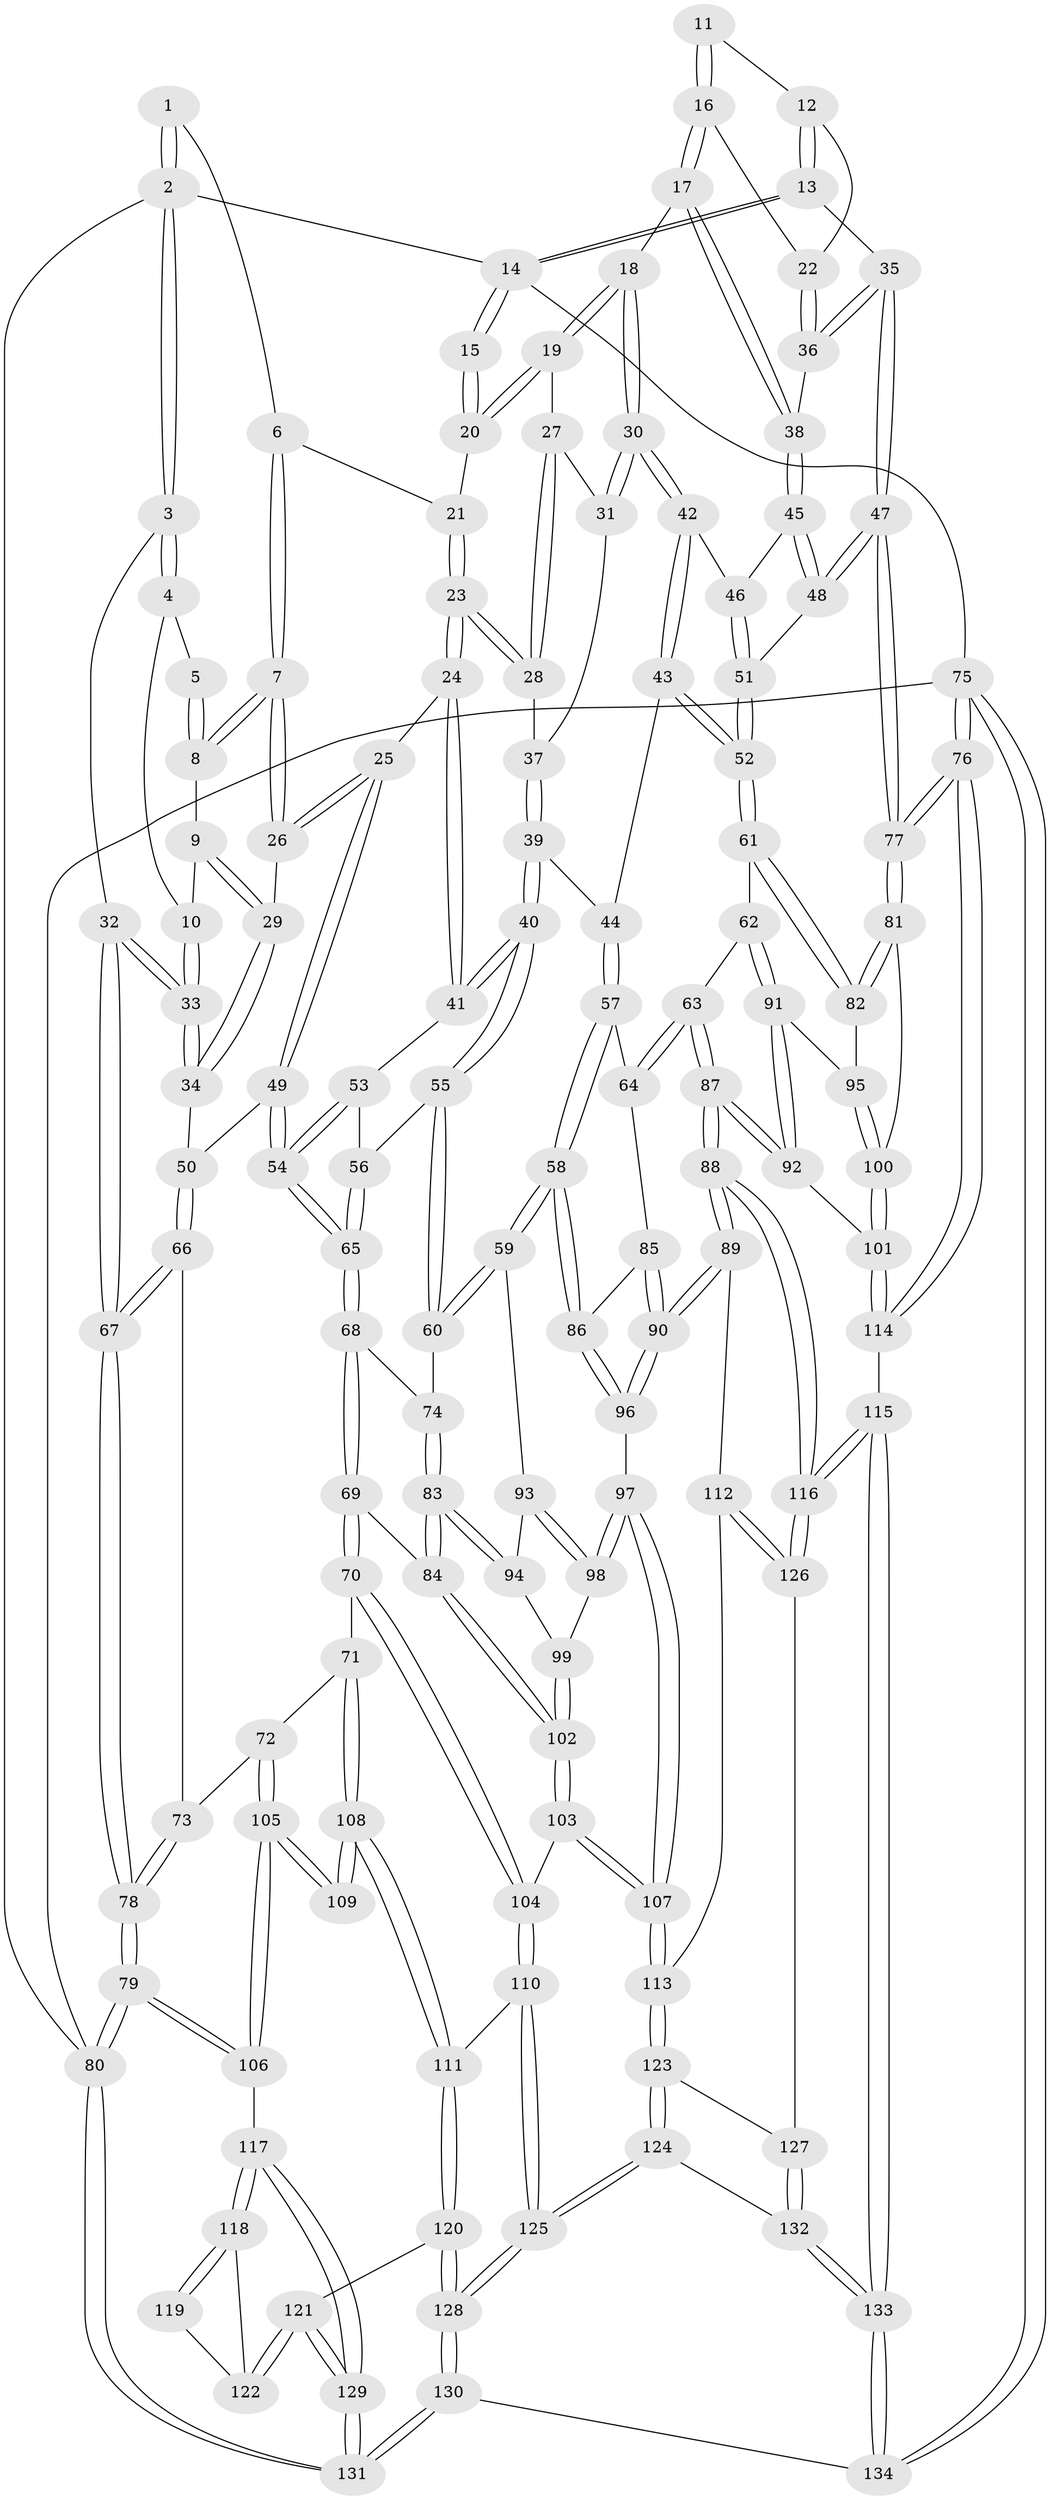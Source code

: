 // coarse degree distribution, {3: 0.40298507462686567, 6: 0.014925373134328358, 4: 0.5223880597014925, 2: 0.014925373134328358, 1: 0.014925373134328358, 5: 0.029850746268656716}
// Generated by graph-tools (version 1.1) at 2025/38/03/04/25 23:38:30]
// undirected, 134 vertices, 332 edges
graph export_dot {
  node [color=gray90,style=filled];
  1 [pos="+0.09290391624361542+0"];
  2 [pos="+0+0"];
  3 [pos="+0+0.033005208654699136"];
  4 [pos="+0.06938251070363767+0.03140780620522471"];
  5 [pos="+0.0823335486021434+0.017495332240471693"];
  6 [pos="+0.363534394715582+0"];
  7 [pos="+0.2589123779368167+0.06298093159349982"];
  8 [pos="+0.17245988319733954+0.07308843855130552"];
  9 [pos="+0.10439997146082153+0.12588688598648015"];
  10 [pos="+0.050860313244384295+0.12558425992854877"];
  11 [pos="+0.8983301677918349+0"];
  12 [pos="+0.9799409697944212+0.08874151544237553"];
  13 [pos="+1+0"];
  14 [pos="+1+0"];
  15 [pos="+0.7931080239859374+0"];
  16 [pos="+0.9045688486233688+0.15097003260136999"];
  17 [pos="+0.8809191382203123+0.16895260862913522"];
  18 [pos="+0.7817217957843006+0.16096152258235646"];
  19 [pos="+0.6582777860661547+0"];
  20 [pos="+0.6508797482709963+0"];
  21 [pos="+0.5519793085878714+0"];
  22 [pos="+0.9252195329830986+0.1435459144433272"];
  23 [pos="+0.45397005937892615+0.20904098926089953"];
  24 [pos="+0.42518684862110206+0.2521620838618026"];
  25 [pos="+0.2952634423833285+0.21456422766735114"];
  26 [pos="+0.28427692581446423+0.19976230625440905"];
  27 [pos="+0.6104957103502245+0.1466936849866111"];
  28 [pos="+0.549520931266722+0.19362671344545992"];
  29 [pos="+0.15399881021055326+0.20651320032277848"];
  30 [pos="+0.7793878257502905+0.16580657108839816"];
  31 [pos="+0.6289804412330741+0.18442177953566974"];
  32 [pos="+0+0.24986401471009656"];
  33 [pos="+0+0.2515262128363259"];
  34 [pos="+0.01731541175315481+0.30342456318974903"];
  35 [pos="+1+0.23996615346606842"];
  36 [pos="+1+0.21031710009034402"];
  37 [pos="+0.6216531406070581+0.22454749740198934"];
  38 [pos="+0.92134195285849+0.2386431321399807"];
  39 [pos="+0.6694153167878658+0.3430882562680697"];
  40 [pos="+0.6566083142661645+0.34743649261006326"];
  41 [pos="+0.4259006057200547+0.25367312483713006"];
  42 [pos="+0.7436953710184073+0.2815190115276618"];
  43 [pos="+0.7141759389261689+0.32380994268528596"];
  44 [pos="+0.6716185940961992+0.34301739248093455"];
  45 [pos="+0.9234114811311407+0.2833274279708509"];
  46 [pos="+0.8319621776394845+0.2953683304953909"];
  47 [pos="+1+0.43805855110690484"];
  48 [pos="+1+0.4348992280929688"];
  49 [pos="+0.22508860883095616+0.3315702111164525"];
  50 [pos="+0.13264886510577775+0.39257688763468346"];
  51 [pos="+0.9657153297662129+0.4493626927040064"];
  52 [pos="+0.9199102420530152+0.4705544997021071"];
  53 [pos="+0.4212262462504582+0.30581366049848596"];
  54 [pos="+0.3596785289407437+0.4557522491989004"];
  55 [pos="+0.5710222401906482+0.46103048925667933"];
  56 [pos="+0.5198911880100354+0.4358427099525174"];
  57 [pos="+0.7190519152858887+0.47178907479458987"];
  58 [pos="+0.6117555034998247+0.5549689035177624"];
  59 [pos="+0.5750493918581121+0.5344763036032291"];
  60 [pos="+0.5667038251171371+0.5186861116160545"];
  61 [pos="+0.9055135360715542+0.48902849851824925"];
  62 [pos="+0.8647955527088703+0.5093360944059141"];
  63 [pos="+0.8132766321289876+0.5301085956397678"];
  64 [pos="+0.7748218560683058+0.5328373949626012"];
  65 [pos="+0.3593768666346841+0.46797514384912475"];
  66 [pos="+0.15249386459118183+0.5229722710196436"];
  67 [pos="+0+0.5019579322983942"];
  68 [pos="+0.3527930153194902+0.4928391089699797"];
  69 [pos="+0.33302859576631444+0.5186311660112917"];
  70 [pos="+0.2620676828727278+0.5549909412449266"];
  71 [pos="+0.17925142362792396+0.5560433572224179"];
  72 [pos="+0.1747782740442228+0.55330303894224"];
  73 [pos="+0.16714021221799624+0.5449678229214633"];
  74 [pos="+0.49630544509963415+0.5256686799824014"];
  75 [pos="+1+1"];
  76 [pos="+1+1"];
  77 [pos="+1+0.8295874049907856"];
  78 [pos="+0+0.7092519943450071"];
  79 [pos="+0+0.7585308363938402"];
  80 [pos="+0+1"];
  81 [pos="+0.9711217457638298+0.7213609530741176"];
  82 [pos="+0.9120034656913916+0.562433628298148"];
  83 [pos="+0.4423439304592415+0.6172309468558779"];
  84 [pos="+0.4321257519311669+0.6218691135931876"];
  85 [pos="+0.7742482332347548+0.533363298529539"];
  86 [pos="+0.6312664458843815+0.5731313875814587"];
  87 [pos="+0.8044303719959671+0.7318721462732118"];
  88 [pos="+0.7388447320958891+0.7456098070895741"];
  89 [pos="+0.7384890188430276+0.7454222778522834"];
  90 [pos="+0.7014177797957799+0.7101149884109287"];
  91 [pos="+0.8459611250782056+0.6258461682959702"];
  92 [pos="+0.8063461340310052+0.73194691136848"];
  93 [pos="+0.5636204361366566+0.5550291082002745"];
  94 [pos="+0.49246717076964697+0.6133289120891865"];
  95 [pos="+0.8812304552882237+0.6205635330606146"];
  96 [pos="+0.6795637903146541+0.6996914329836412"];
  97 [pos="+0.5593809973537944+0.7228499183268486"];
  98 [pos="+0.5459155576452158+0.6674932534907582"];
  99 [pos="+0.5070020402997532+0.6398392678255593"];
  100 [pos="+0.8319738621030779+0.734403122667669"];
  101 [pos="+0.8302496091895801+0.7349008418789108"];
  102 [pos="+0.42813481135349446+0.7098439221528793"];
  103 [pos="+0.4265770015136325+0.721167517742597"];
  104 [pos="+0.35709036253473025+0.7469637893926223"];
  105 [pos="+0+0.7209154078415102"];
  106 [pos="+0+0.7632799482155627"];
  107 [pos="+0.5190368450619364+0.7559474282352558"];
  108 [pos="+0.17437578104392987+0.7501673806795983"];
  109 [pos="+0.16029633196754325+0.7540406364596266"];
  110 [pos="+0.3330585532168949+0.7816782379663505"];
  111 [pos="+0.1860479795445776+0.7602639290513321"];
  112 [pos="+0.6178319709329102+0.8359854932567212"];
  113 [pos="+0.524825769962335+0.7983325376310296"];
  114 [pos="+0.9027283688065088+0.90975149315187"];
  115 [pos="+0.7577106346012442+0.9422901588216015"];
  116 [pos="+0.7446710675090695+0.9002630426076008"];
  117 [pos="+0.030082436729715462+0.8496806278233586"];
  118 [pos="+0.049026123594026534+0.8438962953074755"];
  119 [pos="+0.1505554834716533+0.7642692230165841"];
  120 [pos="+0.18613311101608745+0.8497341731434056"];
  121 [pos="+0.1362033605463589+0.881475490411115"];
  122 [pos="+0.11357089898024526+0.8598637899561866"];
  123 [pos="+0.5072248919575975+0.8557431777354758"];
  124 [pos="+0.37114032276826836+0.995020547307033"];
  125 [pos="+0.3626780774350193+1"];
  126 [pos="+0.6224243196449295+0.871792816622295"];
  127 [pos="+0.595350429156072+0.9109708463825883"];
  128 [pos="+0.33982896691822284+1"];
  129 [pos="+0.10224135741950037+0.9893135352202931"];
  130 [pos="+0.29484109029812267+1"];
  131 [pos="+0.14934417516248163+1"];
  132 [pos="+0.6032622975540943+0.951866861678059"];
  133 [pos="+0.7122689487036821+1"];
  134 [pos="+0.7130056142353184+1"];
  1 -- 2;
  1 -- 2;
  1 -- 6;
  2 -- 3;
  2 -- 3;
  2 -- 14;
  2 -- 80;
  3 -- 4;
  3 -- 4;
  3 -- 32;
  4 -- 5;
  4 -- 10;
  5 -- 8;
  5 -- 8;
  6 -- 7;
  6 -- 7;
  6 -- 21;
  7 -- 8;
  7 -- 8;
  7 -- 26;
  7 -- 26;
  8 -- 9;
  9 -- 10;
  9 -- 29;
  9 -- 29;
  10 -- 33;
  10 -- 33;
  11 -- 12;
  11 -- 16;
  11 -- 16;
  12 -- 13;
  12 -- 13;
  12 -- 22;
  13 -- 14;
  13 -- 14;
  13 -- 35;
  14 -- 15;
  14 -- 15;
  14 -- 75;
  15 -- 20;
  15 -- 20;
  16 -- 17;
  16 -- 17;
  16 -- 22;
  17 -- 18;
  17 -- 38;
  17 -- 38;
  18 -- 19;
  18 -- 19;
  18 -- 30;
  18 -- 30;
  19 -- 20;
  19 -- 20;
  19 -- 27;
  20 -- 21;
  21 -- 23;
  21 -- 23;
  22 -- 36;
  22 -- 36;
  23 -- 24;
  23 -- 24;
  23 -- 28;
  23 -- 28;
  24 -- 25;
  24 -- 41;
  24 -- 41;
  25 -- 26;
  25 -- 26;
  25 -- 49;
  25 -- 49;
  26 -- 29;
  27 -- 28;
  27 -- 28;
  27 -- 31;
  28 -- 37;
  29 -- 34;
  29 -- 34;
  30 -- 31;
  30 -- 31;
  30 -- 42;
  30 -- 42;
  31 -- 37;
  32 -- 33;
  32 -- 33;
  32 -- 67;
  32 -- 67;
  33 -- 34;
  33 -- 34;
  34 -- 50;
  35 -- 36;
  35 -- 36;
  35 -- 47;
  35 -- 47;
  36 -- 38;
  37 -- 39;
  37 -- 39;
  38 -- 45;
  38 -- 45;
  39 -- 40;
  39 -- 40;
  39 -- 44;
  40 -- 41;
  40 -- 41;
  40 -- 55;
  40 -- 55;
  41 -- 53;
  42 -- 43;
  42 -- 43;
  42 -- 46;
  43 -- 44;
  43 -- 52;
  43 -- 52;
  44 -- 57;
  44 -- 57;
  45 -- 46;
  45 -- 48;
  45 -- 48;
  46 -- 51;
  46 -- 51;
  47 -- 48;
  47 -- 48;
  47 -- 77;
  47 -- 77;
  48 -- 51;
  49 -- 50;
  49 -- 54;
  49 -- 54;
  50 -- 66;
  50 -- 66;
  51 -- 52;
  51 -- 52;
  52 -- 61;
  52 -- 61;
  53 -- 54;
  53 -- 54;
  53 -- 56;
  54 -- 65;
  54 -- 65;
  55 -- 56;
  55 -- 60;
  55 -- 60;
  56 -- 65;
  56 -- 65;
  57 -- 58;
  57 -- 58;
  57 -- 64;
  58 -- 59;
  58 -- 59;
  58 -- 86;
  58 -- 86;
  59 -- 60;
  59 -- 60;
  59 -- 93;
  60 -- 74;
  61 -- 62;
  61 -- 82;
  61 -- 82;
  62 -- 63;
  62 -- 91;
  62 -- 91;
  63 -- 64;
  63 -- 64;
  63 -- 87;
  63 -- 87;
  64 -- 85;
  65 -- 68;
  65 -- 68;
  66 -- 67;
  66 -- 67;
  66 -- 73;
  67 -- 78;
  67 -- 78;
  68 -- 69;
  68 -- 69;
  68 -- 74;
  69 -- 70;
  69 -- 70;
  69 -- 84;
  70 -- 71;
  70 -- 104;
  70 -- 104;
  71 -- 72;
  71 -- 108;
  71 -- 108;
  72 -- 73;
  72 -- 105;
  72 -- 105;
  73 -- 78;
  73 -- 78;
  74 -- 83;
  74 -- 83;
  75 -- 76;
  75 -- 76;
  75 -- 134;
  75 -- 134;
  75 -- 80;
  76 -- 77;
  76 -- 77;
  76 -- 114;
  76 -- 114;
  77 -- 81;
  77 -- 81;
  78 -- 79;
  78 -- 79;
  79 -- 80;
  79 -- 80;
  79 -- 106;
  79 -- 106;
  80 -- 131;
  80 -- 131;
  81 -- 82;
  81 -- 82;
  81 -- 100;
  82 -- 95;
  83 -- 84;
  83 -- 84;
  83 -- 94;
  83 -- 94;
  84 -- 102;
  84 -- 102;
  85 -- 86;
  85 -- 90;
  85 -- 90;
  86 -- 96;
  86 -- 96;
  87 -- 88;
  87 -- 88;
  87 -- 92;
  87 -- 92;
  88 -- 89;
  88 -- 89;
  88 -- 116;
  88 -- 116;
  89 -- 90;
  89 -- 90;
  89 -- 112;
  90 -- 96;
  90 -- 96;
  91 -- 92;
  91 -- 92;
  91 -- 95;
  92 -- 101;
  93 -- 94;
  93 -- 98;
  93 -- 98;
  94 -- 99;
  95 -- 100;
  95 -- 100;
  96 -- 97;
  97 -- 98;
  97 -- 98;
  97 -- 107;
  97 -- 107;
  98 -- 99;
  99 -- 102;
  99 -- 102;
  100 -- 101;
  100 -- 101;
  101 -- 114;
  101 -- 114;
  102 -- 103;
  102 -- 103;
  103 -- 104;
  103 -- 107;
  103 -- 107;
  104 -- 110;
  104 -- 110;
  105 -- 106;
  105 -- 106;
  105 -- 109;
  105 -- 109;
  106 -- 117;
  107 -- 113;
  107 -- 113;
  108 -- 109;
  108 -- 109;
  108 -- 111;
  108 -- 111;
  110 -- 111;
  110 -- 125;
  110 -- 125;
  111 -- 120;
  111 -- 120;
  112 -- 113;
  112 -- 126;
  112 -- 126;
  113 -- 123;
  113 -- 123;
  114 -- 115;
  115 -- 116;
  115 -- 116;
  115 -- 133;
  115 -- 133;
  116 -- 126;
  116 -- 126;
  117 -- 118;
  117 -- 118;
  117 -- 129;
  117 -- 129;
  118 -- 119;
  118 -- 119;
  118 -- 122;
  119 -- 122;
  120 -- 121;
  120 -- 128;
  120 -- 128;
  121 -- 122;
  121 -- 122;
  121 -- 129;
  121 -- 129;
  123 -- 124;
  123 -- 124;
  123 -- 127;
  124 -- 125;
  124 -- 125;
  124 -- 132;
  125 -- 128;
  125 -- 128;
  126 -- 127;
  127 -- 132;
  127 -- 132;
  128 -- 130;
  128 -- 130;
  129 -- 131;
  129 -- 131;
  130 -- 131;
  130 -- 131;
  130 -- 134;
  132 -- 133;
  132 -- 133;
  133 -- 134;
  133 -- 134;
}
